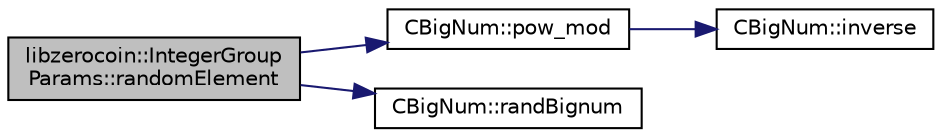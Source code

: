 digraph "libzerocoin::IntegerGroupParams::randomElement"
{
 // LATEX_PDF_SIZE
  edge [fontname="Helvetica",fontsize="10",labelfontname="Helvetica",labelfontsize="10"];
  node [fontname="Helvetica",fontsize="10",shape=record];
  rankdir="LR";
  Node2 [label="libzerocoin::IntegerGroup\lParams::randomElement",height=0.2,width=0.4,color="black", fillcolor="grey75", style="filled", fontcolor="black",tooltip=" "];
  Node2 -> Node3 [color="midnightblue",fontsize="10",style="solid",fontname="Helvetica"];
  Node3 [label="CBigNum::pow_mod",height=0.2,width=0.4,color="black", fillcolor="white", style="filled",URL="$class_c_big_num.html#a949004e3f63921b28b4e245624854289",tooltip=" "];
  Node3 -> Node4 [color="midnightblue",fontsize="10",style="solid",fontname="Helvetica"];
  Node4 [label="CBigNum::inverse",height=0.2,width=0.4,color="black", fillcolor="white", style="filled",URL="$class_c_big_num.html#ace6cb4447751b27f00139d60dd8ebba4",tooltip=" "];
  Node2 -> Node5 [color="midnightblue",fontsize="10",style="solid",fontname="Helvetica"];
  Node5 [label="CBigNum::randBignum",height=0.2,width=0.4,color="black", fillcolor="white", style="filled",URL="$class_c_big_num.html#a83e20522f042dd2b738bd26e21605e3b",tooltip=" "];
}
